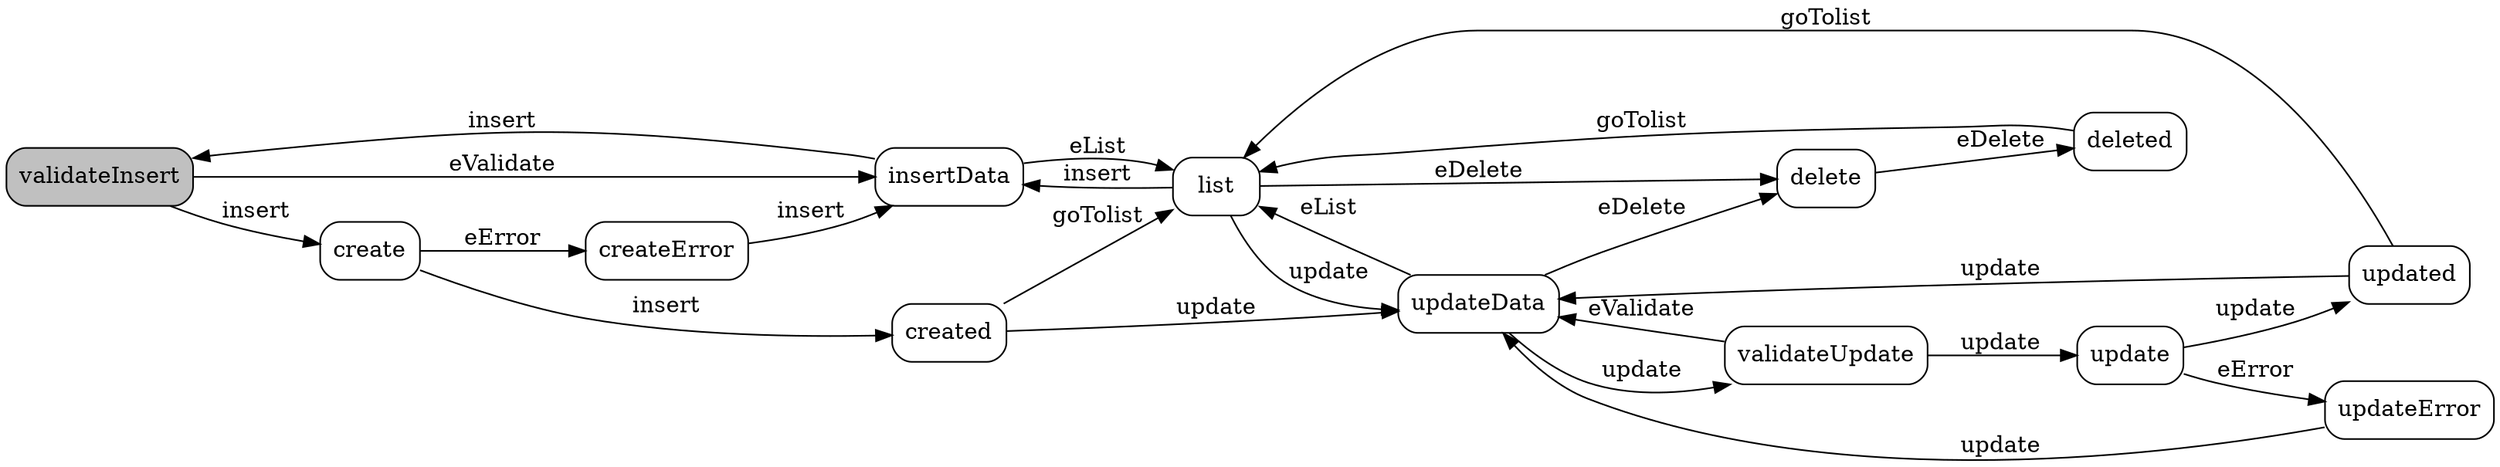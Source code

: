 # dot -Tpng myfile.dot >myfile.png
digraph g {
rankdir="LR";
node[style="rounded",shape="box"]
edge[splines="curved"]
  validateInsert [style="rounded,filled",fillcolor="gray"]list -> insertData [label="insert"];
insertData -> validateInsert [label="insert"];
validateInsert -> create [label="insert"];
validateInsert -> insertData [label="eValidate"];
create -> createError [label="eError"];
createError -> insertData [label="insert"];
insertData -> list [label="eList"];
create -> created [label="insert"];
created -> list [label="goTolist"];
created -> updateData [label="update"];
updateData -> validateUpdate [label="update"];
validateUpdate -> update [label="update"];
update -> updated [label="update"];
update -> updateError [label="eError"];
updateError -> updateData [label="update"];
validateUpdate -> updateData [label="eValidate"];
updateData -> list [label="eList"];
updateData -> delete [label="eDelete"];
updated -> list [label="goTolist"];
updated -> updateData [label="update"];
list -> updateData [label="update"];
list -> delete [label="eDelete"];
delete -> deleted [label="eDelete"];
deleted -> list [label="goTolist"];
}